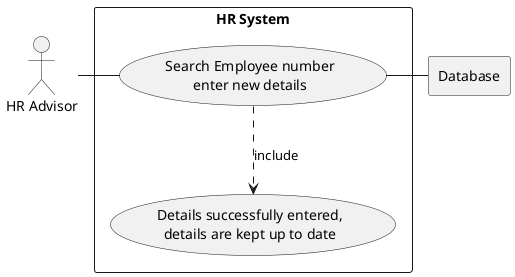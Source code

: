 @startuml

actor HR as "HR Advisor"

rectangle Database

rectangle "HR System" {
    usecase UC4 as "Search Employee number
    enter new details"

    usecase UCa as "Details successfully entered,
    details are kept up to date"

    HR - UC4
    UC4 ..> UCa : include
    UC4 - Database
}

@enduml